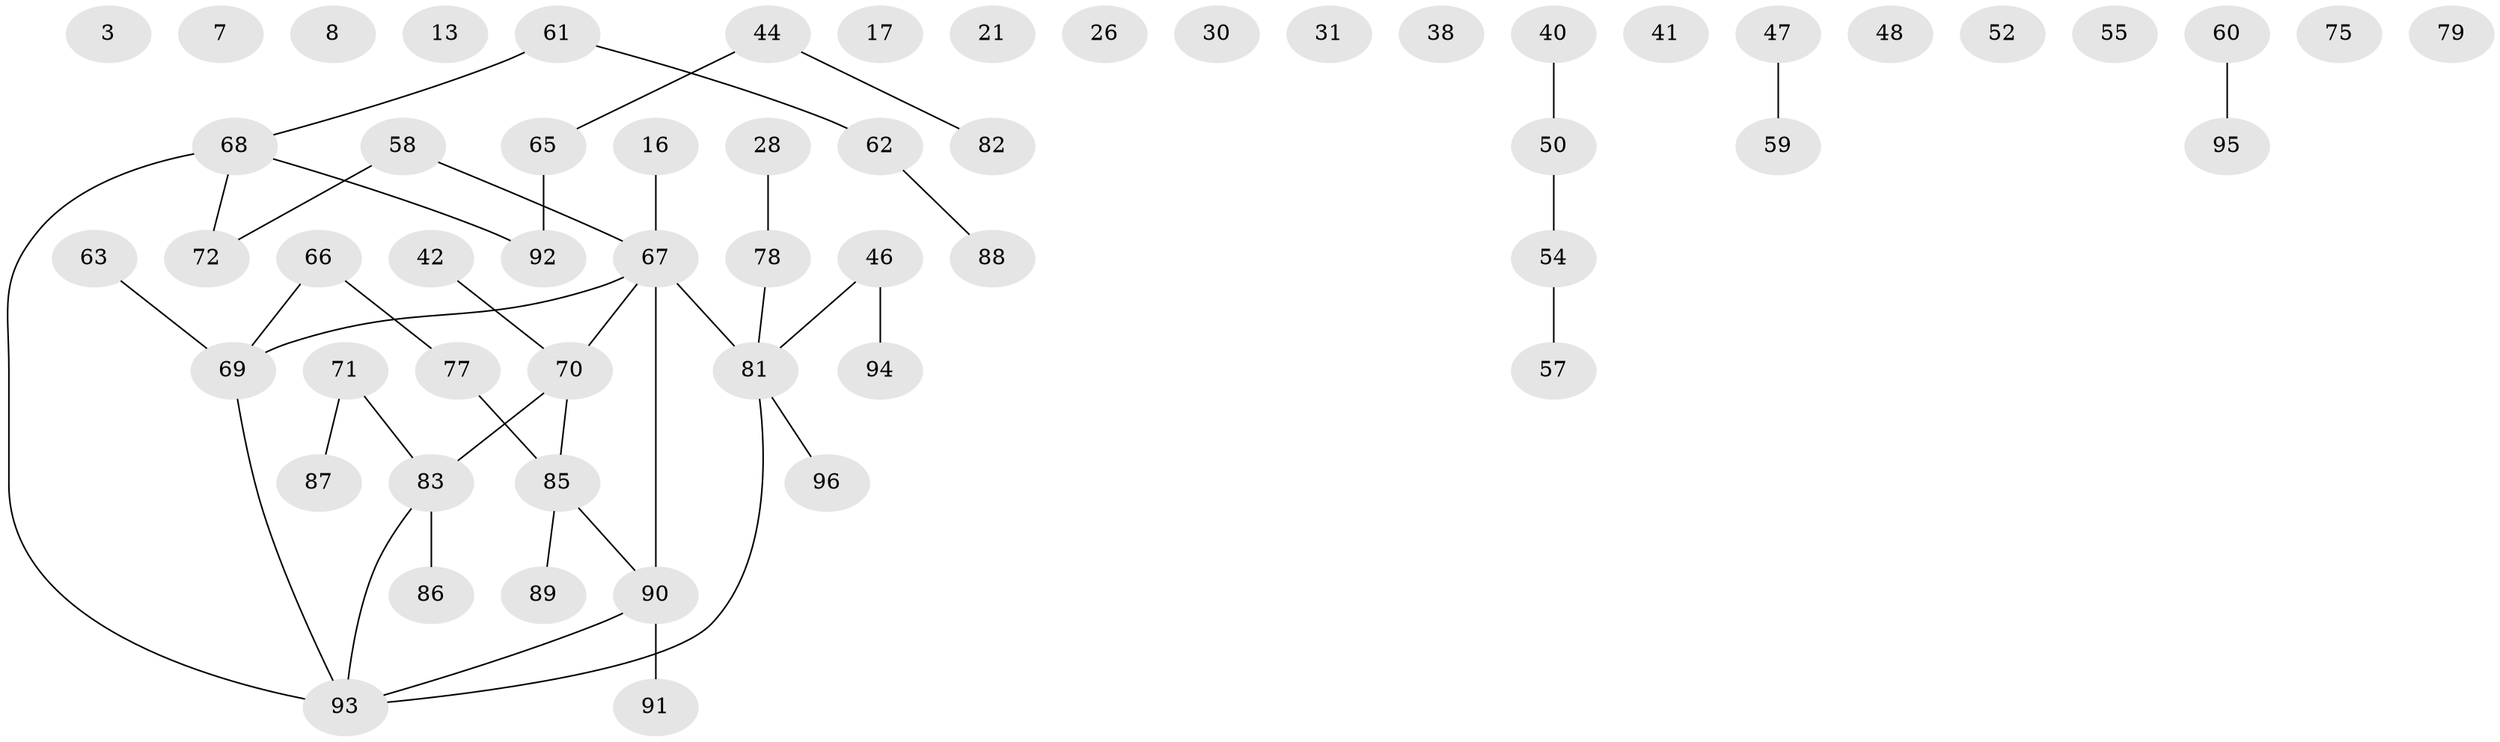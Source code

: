 // original degree distribution, {1: 0.3125, 4: 0.0625, 0: 0.15625, 5: 0.052083333333333336, 2: 0.3229166666666667, 3: 0.09375}
// Generated by graph-tools (version 1.1) at 2025/42/03/04/25 21:42:47]
// undirected, 57 vertices, 43 edges
graph export_dot {
graph [start="1"]
  node [color=gray90,style=filled];
  3 [super="+1"];
  7;
  8;
  13;
  16;
  17;
  21;
  26;
  28;
  30;
  31;
  38;
  40;
  41;
  42;
  44;
  46;
  47;
  48;
  50;
  52;
  54;
  55;
  57;
  58;
  59;
  60 [super="+20+22"];
  61 [super="+19"];
  62;
  63 [super="+6+24"];
  65;
  66 [super="+27"];
  67 [super="+37+51"];
  68 [super="+36+14+33"];
  69 [super="+45"];
  70 [super="+53+18"];
  71;
  72;
  75;
  77;
  78;
  79;
  81 [super="+76"];
  82;
  83 [super="+15+34"];
  85 [super="+2+84+39"];
  86;
  87;
  88;
  89;
  90 [super="+74"];
  91;
  92;
  93 [super="+80"];
  94;
  95 [super="+12"];
  96;
  16 -- 67;
  28 -- 78;
  40 -- 50;
  42 -- 70;
  44 -- 65;
  44 -- 82;
  46 -- 81;
  46 -- 94;
  47 -- 59;
  50 -- 54;
  54 -- 57;
  58 -- 72;
  58 -- 67;
  60 -- 95;
  61 -- 68;
  61 -- 62;
  62 -- 88;
  63 -- 69;
  65 -- 92;
  66 -- 69;
  66 -- 77;
  67 -- 81 [weight=2];
  67 -- 69 [weight=2];
  67 -- 70;
  67 -- 90;
  68 -- 72;
  68 -- 92;
  68 -- 93;
  69 -- 93;
  70 -- 83;
  70 -- 85;
  71 -- 83;
  71 -- 87;
  77 -- 85;
  78 -- 81;
  81 -- 96;
  81 -- 93;
  83 -- 93;
  83 -- 86;
  85 -- 89;
  85 -- 90;
  90 -- 91;
  90 -- 93;
}
